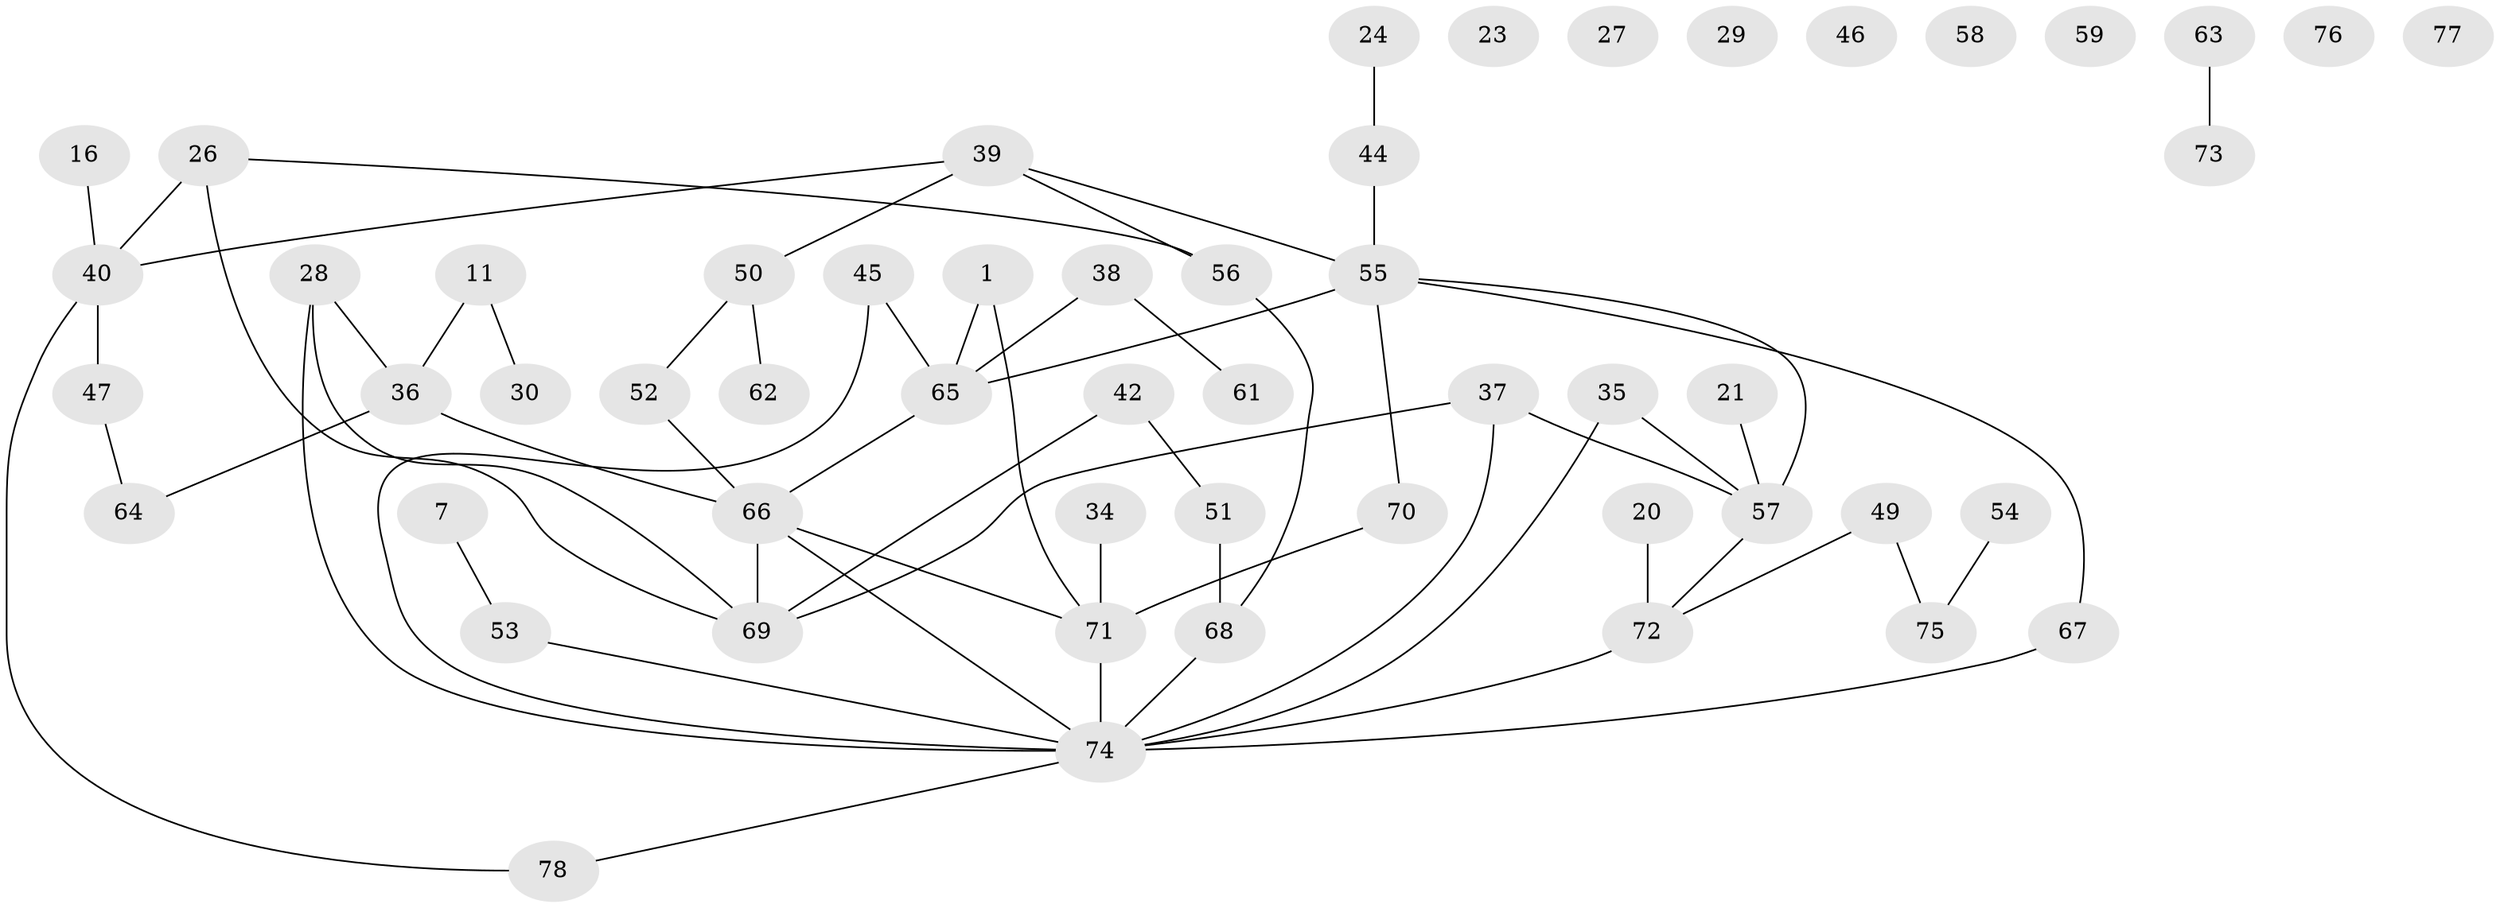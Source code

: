 // original degree distribution, {2: 0.2948717948717949, 1: 0.20512820512820512, 5: 0.05128205128205128, 3: 0.20512820512820512, 4: 0.08974358974358974, 0: 0.10256410256410256, 6: 0.02564102564102564, 7: 0.02564102564102564}
// Generated by graph-tools (version 1.1) at 2025/42/03/04/25 21:42:54]
// undirected, 54 vertices, 62 edges
graph export_dot {
graph [start="1"]
  node [color=gray90,style=filled];
  1;
  7;
  11;
  16;
  20;
  21;
  23;
  24;
  26;
  27;
  28 [super="+10"];
  29;
  30;
  34;
  35 [super="+17"];
  36 [super="+22"];
  37;
  38;
  39;
  40 [super="+2+32"];
  42;
  44;
  45 [super="+8"];
  46;
  47;
  49;
  50 [super="+13"];
  51;
  52;
  53;
  54;
  55 [super="+41"];
  56 [super="+3+12"];
  57 [super="+6"];
  58;
  59;
  61;
  62;
  63;
  64;
  65 [super="+31"];
  66 [super="+25"];
  67;
  68 [super="+43"];
  69;
  70;
  71;
  72 [super="+33"];
  73;
  74 [super="+60+48"];
  75;
  76;
  77;
  78;
  1 -- 65;
  1 -- 71;
  7 -- 53;
  11 -- 30;
  11 -- 36;
  16 -- 40;
  20 -- 72;
  21 -- 57;
  24 -- 44;
  26 -- 40;
  26 -- 56;
  26 -- 69;
  28 -- 69;
  28 -- 74;
  28 -- 36;
  34 -- 71;
  35 -- 57;
  35 -- 74;
  36 -- 64;
  36 -- 66 [weight=2];
  37 -- 57;
  37 -- 69;
  37 -- 74;
  38 -- 61;
  38 -- 65;
  39 -- 55 [weight=2];
  39 -- 40 [weight=2];
  39 -- 50;
  39 -- 56;
  40 -- 47;
  40 -- 78;
  42 -- 51;
  42 -- 69;
  44 -- 55;
  45 -- 65;
  45 -- 74;
  47 -- 64;
  49 -- 75;
  49 -- 72;
  50 -- 52;
  50 -- 62;
  51 -- 68;
  52 -- 66;
  53 -- 74;
  54 -- 75;
  55 -- 67;
  55 -- 70;
  55 -- 57;
  55 -- 65;
  56 -- 68;
  57 -- 72;
  63 -- 73;
  65 -- 66;
  66 -- 71;
  66 -- 69;
  66 -- 74;
  67 -- 74;
  68 -- 74;
  70 -- 71;
  71 -- 74 [weight=3];
  72 -- 74 [weight=2];
  74 -- 78;
}
